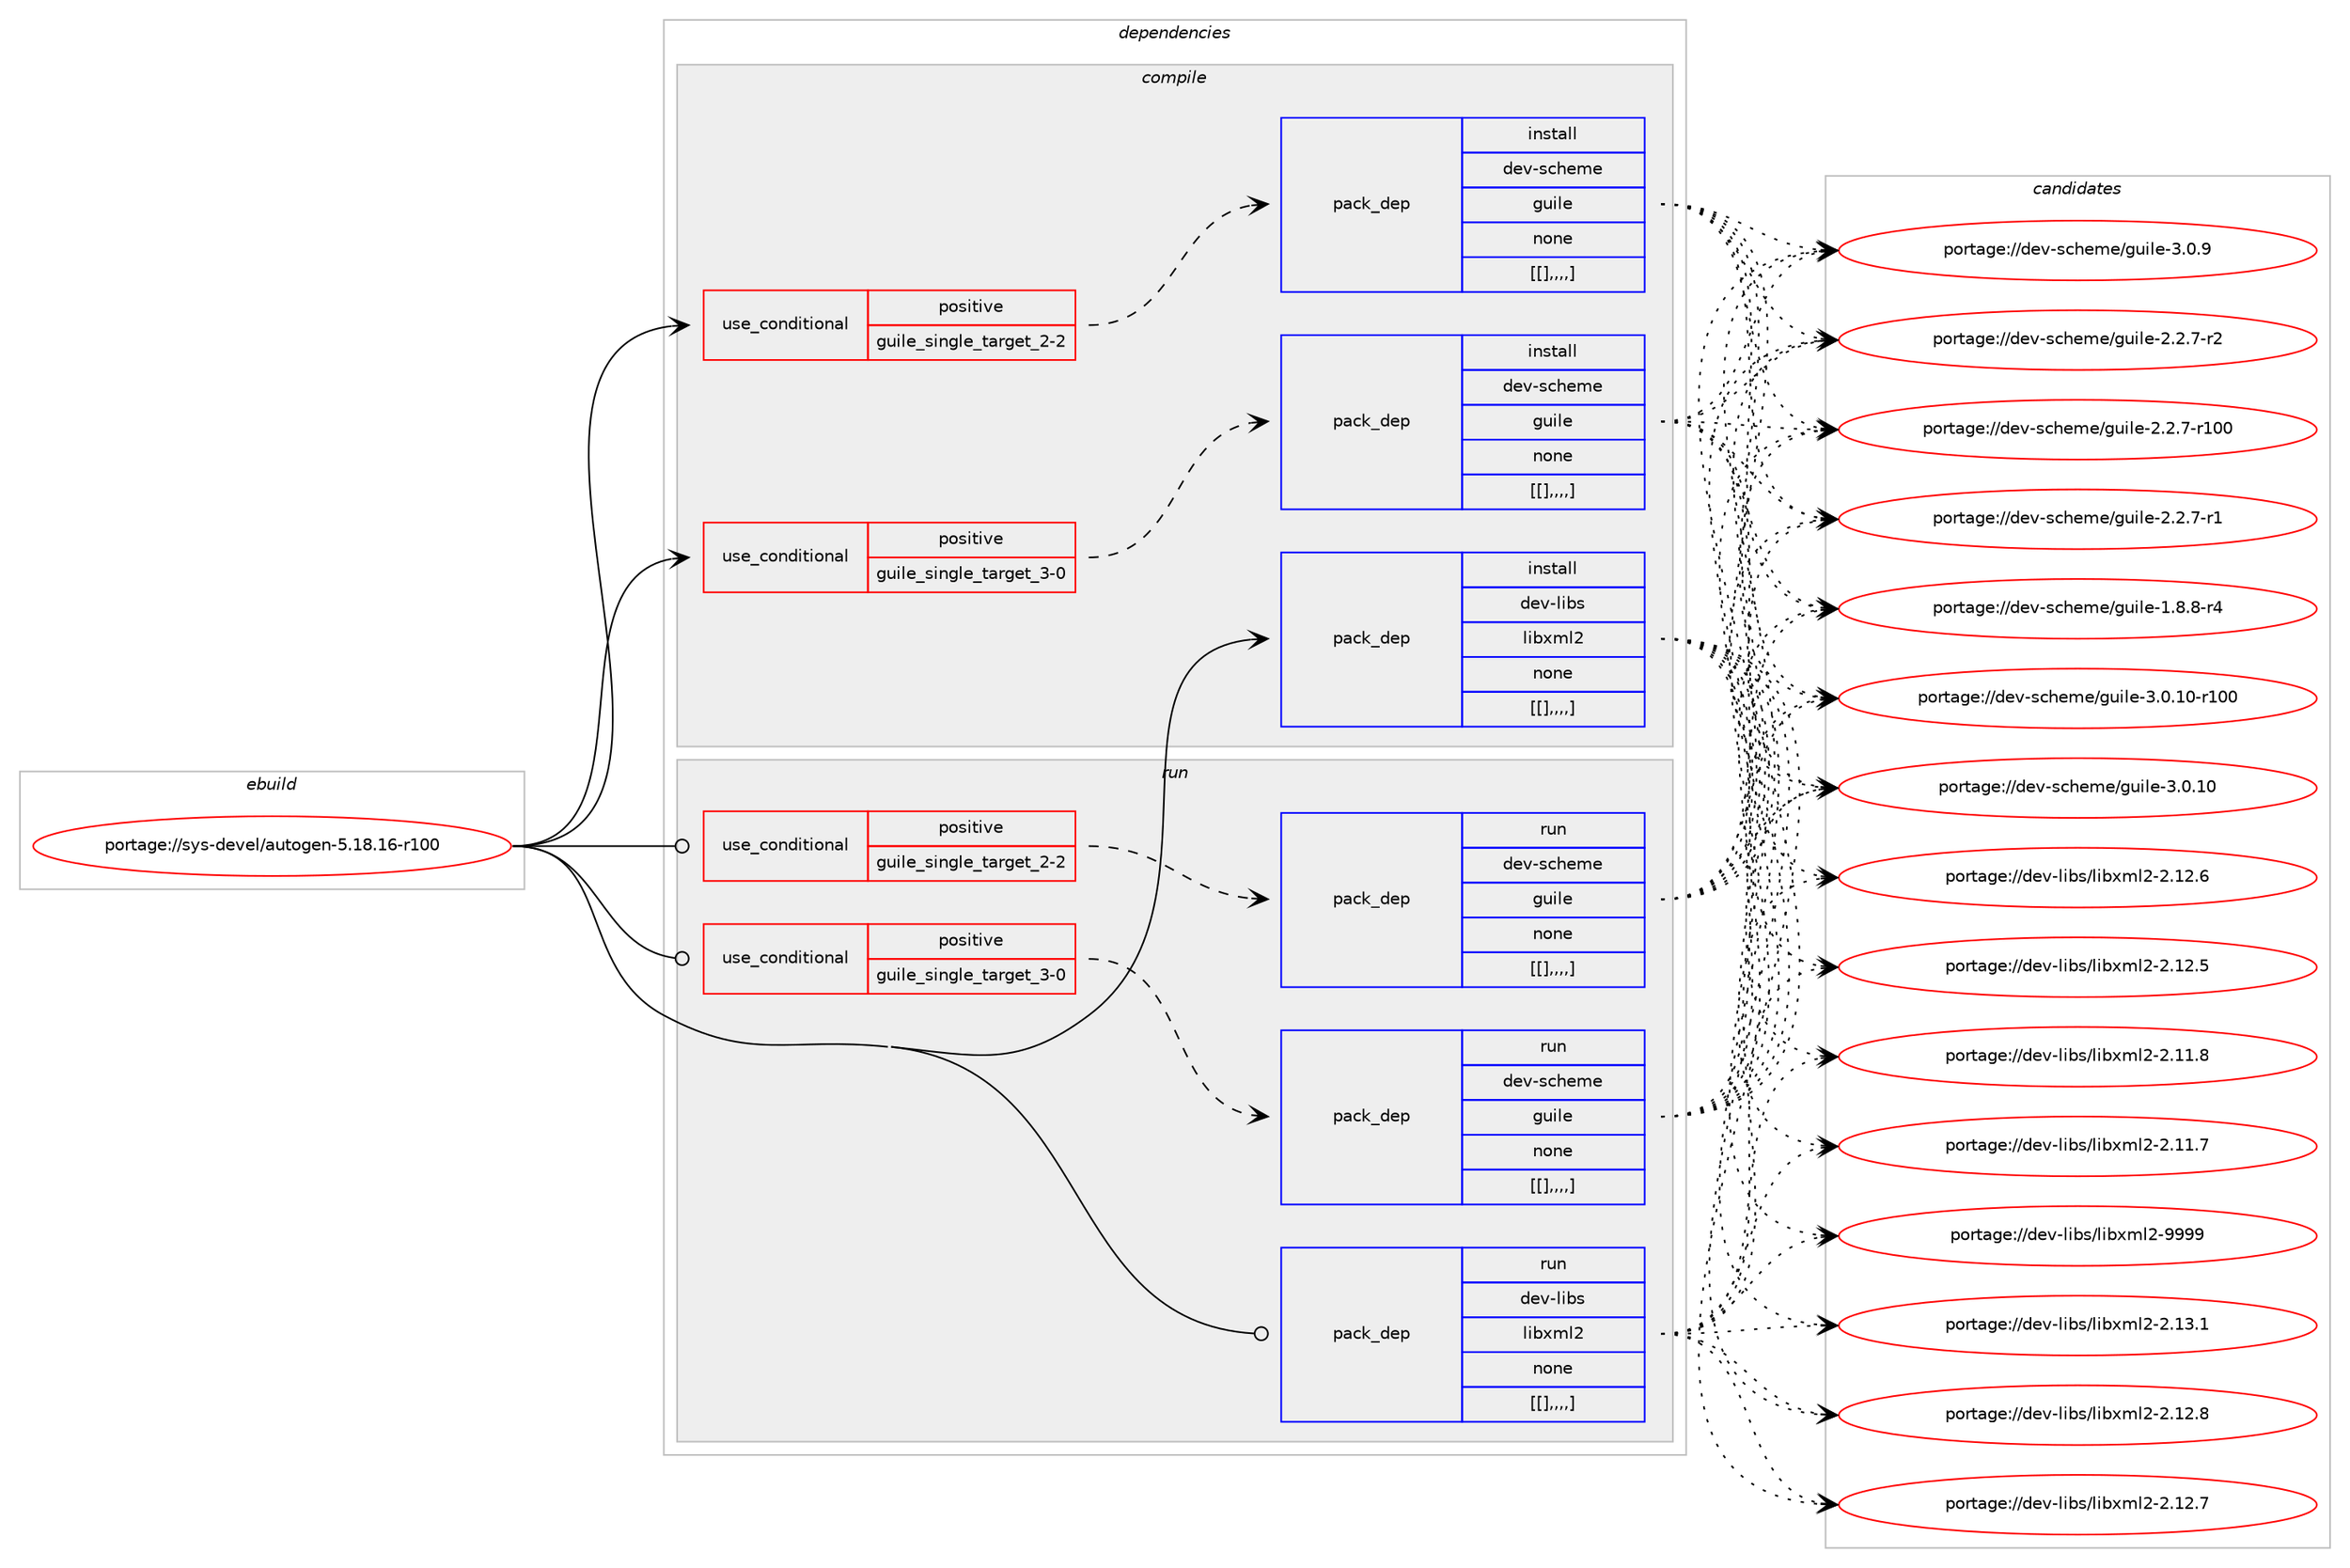 digraph prolog {

# *************
# Graph options
# *************

newrank=true;
concentrate=true;
compound=true;
graph [rankdir=LR,fontname=Helvetica,fontsize=10,ranksep=1.5];#, ranksep=2.5, nodesep=0.2];
edge  [arrowhead=vee];
node  [fontname=Helvetica,fontsize=10];

# **********
# The ebuild
# **********

subgraph cluster_leftcol {
color=gray;
label=<<i>ebuild</i>>;
id [label="portage://sys-devel/autogen-5.18.16-r100", color=red, width=4, href="../sys-devel/autogen-5.18.16-r100.svg"];
}

# ****************
# The dependencies
# ****************

subgraph cluster_midcol {
color=gray;
label=<<i>dependencies</i>>;
subgraph cluster_compile {
fillcolor="#eeeeee";
style=filled;
label=<<i>compile</i>>;
subgraph cond119261 {
dependency444226 [label=<<TABLE BORDER="0" CELLBORDER="1" CELLSPACING="0" CELLPADDING="4"><TR><TD ROWSPAN="3" CELLPADDING="10">use_conditional</TD></TR><TR><TD>positive</TD></TR><TR><TD>guile_single_target_2-2</TD></TR></TABLE>>, shape=none, color=red];
subgraph pack322002 {
dependency444227 [label=<<TABLE BORDER="0" CELLBORDER="1" CELLSPACING="0" CELLPADDING="4" WIDTH="220"><TR><TD ROWSPAN="6" CELLPADDING="30">pack_dep</TD></TR><TR><TD WIDTH="110">install</TD></TR><TR><TD>dev-scheme</TD></TR><TR><TD>guile</TD></TR><TR><TD>none</TD></TR><TR><TD>[[],,,,]</TD></TR></TABLE>>, shape=none, color=blue];
}
dependency444226:e -> dependency444227:w [weight=20,style="dashed",arrowhead="vee"];
}
id:e -> dependency444226:w [weight=20,style="solid",arrowhead="vee"];
subgraph cond119262 {
dependency444228 [label=<<TABLE BORDER="0" CELLBORDER="1" CELLSPACING="0" CELLPADDING="4"><TR><TD ROWSPAN="3" CELLPADDING="10">use_conditional</TD></TR><TR><TD>positive</TD></TR><TR><TD>guile_single_target_3-0</TD></TR></TABLE>>, shape=none, color=red];
subgraph pack322003 {
dependency444229 [label=<<TABLE BORDER="0" CELLBORDER="1" CELLSPACING="0" CELLPADDING="4" WIDTH="220"><TR><TD ROWSPAN="6" CELLPADDING="30">pack_dep</TD></TR><TR><TD WIDTH="110">install</TD></TR><TR><TD>dev-scheme</TD></TR><TR><TD>guile</TD></TR><TR><TD>none</TD></TR><TR><TD>[[],,,,]</TD></TR></TABLE>>, shape=none, color=blue];
}
dependency444228:e -> dependency444229:w [weight=20,style="dashed",arrowhead="vee"];
}
id:e -> dependency444228:w [weight=20,style="solid",arrowhead="vee"];
subgraph pack322004 {
dependency444230 [label=<<TABLE BORDER="0" CELLBORDER="1" CELLSPACING="0" CELLPADDING="4" WIDTH="220"><TR><TD ROWSPAN="6" CELLPADDING="30">pack_dep</TD></TR><TR><TD WIDTH="110">install</TD></TR><TR><TD>dev-libs</TD></TR><TR><TD>libxml2</TD></TR><TR><TD>none</TD></TR><TR><TD>[[],,,,]</TD></TR></TABLE>>, shape=none, color=blue];
}
id:e -> dependency444230:w [weight=20,style="solid",arrowhead="vee"];
}
subgraph cluster_compileandrun {
fillcolor="#eeeeee";
style=filled;
label=<<i>compile and run</i>>;
}
subgraph cluster_run {
fillcolor="#eeeeee";
style=filled;
label=<<i>run</i>>;
subgraph cond119263 {
dependency444231 [label=<<TABLE BORDER="0" CELLBORDER="1" CELLSPACING="0" CELLPADDING="4"><TR><TD ROWSPAN="3" CELLPADDING="10">use_conditional</TD></TR><TR><TD>positive</TD></TR><TR><TD>guile_single_target_2-2</TD></TR></TABLE>>, shape=none, color=red];
subgraph pack322005 {
dependency444232 [label=<<TABLE BORDER="0" CELLBORDER="1" CELLSPACING="0" CELLPADDING="4" WIDTH="220"><TR><TD ROWSPAN="6" CELLPADDING="30">pack_dep</TD></TR><TR><TD WIDTH="110">run</TD></TR><TR><TD>dev-scheme</TD></TR><TR><TD>guile</TD></TR><TR><TD>none</TD></TR><TR><TD>[[],,,,]</TD></TR></TABLE>>, shape=none, color=blue];
}
dependency444231:e -> dependency444232:w [weight=20,style="dashed",arrowhead="vee"];
}
id:e -> dependency444231:w [weight=20,style="solid",arrowhead="odot"];
subgraph cond119264 {
dependency444233 [label=<<TABLE BORDER="0" CELLBORDER="1" CELLSPACING="0" CELLPADDING="4"><TR><TD ROWSPAN="3" CELLPADDING="10">use_conditional</TD></TR><TR><TD>positive</TD></TR><TR><TD>guile_single_target_3-0</TD></TR></TABLE>>, shape=none, color=red];
subgraph pack322006 {
dependency444234 [label=<<TABLE BORDER="0" CELLBORDER="1" CELLSPACING="0" CELLPADDING="4" WIDTH="220"><TR><TD ROWSPAN="6" CELLPADDING="30">pack_dep</TD></TR><TR><TD WIDTH="110">run</TD></TR><TR><TD>dev-scheme</TD></TR><TR><TD>guile</TD></TR><TR><TD>none</TD></TR><TR><TD>[[],,,,]</TD></TR></TABLE>>, shape=none, color=blue];
}
dependency444233:e -> dependency444234:w [weight=20,style="dashed",arrowhead="vee"];
}
id:e -> dependency444233:w [weight=20,style="solid",arrowhead="odot"];
subgraph pack322007 {
dependency444235 [label=<<TABLE BORDER="0" CELLBORDER="1" CELLSPACING="0" CELLPADDING="4" WIDTH="220"><TR><TD ROWSPAN="6" CELLPADDING="30">pack_dep</TD></TR><TR><TD WIDTH="110">run</TD></TR><TR><TD>dev-libs</TD></TR><TR><TD>libxml2</TD></TR><TR><TD>none</TD></TR><TR><TD>[[],,,,]</TD></TR></TABLE>>, shape=none, color=blue];
}
id:e -> dependency444235:w [weight=20,style="solid",arrowhead="odot"];
}
}

# **************
# The candidates
# **************

subgraph cluster_choices {
rank=same;
color=gray;
label=<<i>candidates</i>>;

subgraph choice322002 {
color=black;
nodesep=1;
choice1001011184511599104101109101471031171051081014551464846494845114494848 [label="portage://dev-scheme/guile-3.0.10-r100", color=red, width=4,href="../dev-scheme/guile-3.0.10-r100.svg"];
choice10010111845115991041011091014710311710510810145514648464948 [label="portage://dev-scheme/guile-3.0.10", color=red, width=4,href="../dev-scheme/guile-3.0.10.svg"];
choice100101118451159910410110910147103117105108101455146484657 [label="portage://dev-scheme/guile-3.0.9", color=red, width=4,href="../dev-scheme/guile-3.0.9.svg"];
choice1001011184511599104101109101471031171051081014550465046554511450 [label="portage://dev-scheme/guile-2.2.7-r2", color=red, width=4,href="../dev-scheme/guile-2.2.7-r2.svg"];
choice10010111845115991041011091014710311710510810145504650465545114494848 [label="portage://dev-scheme/guile-2.2.7-r100", color=red, width=4,href="../dev-scheme/guile-2.2.7-r100.svg"];
choice1001011184511599104101109101471031171051081014550465046554511449 [label="portage://dev-scheme/guile-2.2.7-r1", color=red, width=4,href="../dev-scheme/guile-2.2.7-r1.svg"];
choice1001011184511599104101109101471031171051081014549465646564511452 [label="portage://dev-scheme/guile-1.8.8-r4", color=red, width=4,href="../dev-scheme/guile-1.8.8-r4.svg"];
dependency444227:e -> choice1001011184511599104101109101471031171051081014551464846494845114494848:w [style=dotted,weight="100"];
dependency444227:e -> choice10010111845115991041011091014710311710510810145514648464948:w [style=dotted,weight="100"];
dependency444227:e -> choice100101118451159910410110910147103117105108101455146484657:w [style=dotted,weight="100"];
dependency444227:e -> choice1001011184511599104101109101471031171051081014550465046554511450:w [style=dotted,weight="100"];
dependency444227:e -> choice10010111845115991041011091014710311710510810145504650465545114494848:w [style=dotted,weight="100"];
dependency444227:e -> choice1001011184511599104101109101471031171051081014550465046554511449:w [style=dotted,weight="100"];
dependency444227:e -> choice1001011184511599104101109101471031171051081014549465646564511452:w [style=dotted,weight="100"];
}
subgraph choice322003 {
color=black;
nodesep=1;
choice1001011184511599104101109101471031171051081014551464846494845114494848 [label="portage://dev-scheme/guile-3.0.10-r100", color=red, width=4,href="../dev-scheme/guile-3.0.10-r100.svg"];
choice10010111845115991041011091014710311710510810145514648464948 [label="portage://dev-scheme/guile-3.0.10", color=red, width=4,href="../dev-scheme/guile-3.0.10.svg"];
choice100101118451159910410110910147103117105108101455146484657 [label="portage://dev-scheme/guile-3.0.9", color=red, width=4,href="../dev-scheme/guile-3.0.9.svg"];
choice1001011184511599104101109101471031171051081014550465046554511450 [label="portage://dev-scheme/guile-2.2.7-r2", color=red, width=4,href="../dev-scheme/guile-2.2.7-r2.svg"];
choice10010111845115991041011091014710311710510810145504650465545114494848 [label="portage://dev-scheme/guile-2.2.7-r100", color=red, width=4,href="../dev-scheme/guile-2.2.7-r100.svg"];
choice1001011184511599104101109101471031171051081014550465046554511449 [label="portage://dev-scheme/guile-2.2.7-r1", color=red, width=4,href="../dev-scheme/guile-2.2.7-r1.svg"];
choice1001011184511599104101109101471031171051081014549465646564511452 [label="portage://dev-scheme/guile-1.8.8-r4", color=red, width=4,href="../dev-scheme/guile-1.8.8-r4.svg"];
dependency444229:e -> choice1001011184511599104101109101471031171051081014551464846494845114494848:w [style=dotted,weight="100"];
dependency444229:e -> choice10010111845115991041011091014710311710510810145514648464948:w [style=dotted,weight="100"];
dependency444229:e -> choice100101118451159910410110910147103117105108101455146484657:w [style=dotted,weight="100"];
dependency444229:e -> choice1001011184511599104101109101471031171051081014550465046554511450:w [style=dotted,weight="100"];
dependency444229:e -> choice10010111845115991041011091014710311710510810145504650465545114494848:w [style=dotted,weight="100"];
dependency444229:e -> choice1001011184511599104101109101471031171051081014550465046554511449:w [style=dotted,weight="100"];
dependency444229:e -> choice1001011184511599104101109101471031171051081014549465646564511452:w [style=dotted,weight="100"];
}
subgraph choice322004 {
color=black;
nodesep=1;
choice10010111845108105981154710810598120109108504557575757 [label="portage://dev-libs/libxml2-9999", color=red, width=4,href="../dev-libs/libxml2-9999.svg"];
choice100101118451081059811547108105981201091085045504649514649 [label="portage://dev-libs/libxml2-2.13.1", color=red, width=4,href="../dev-libs/libxml2-2.13.1.svg"];
choice100101118451081059811547108105981201091085045504649504656 [label="portage://dev-libs/libxml2-2.12.8", color=red, width=4,href="../dev-libs/libxml2-2.12.8.svg"];
choice100101118451081059811547108105981201091085045504649504655 [label="portage://dev-libs/libxml2-2.12.7", color=red, width=4,href="../dev-libs/libxml2-2.12.7.svg"];
choice100101118451081059811547108105981201091085045504649504654 [label="portage://dev-libs/libxml2-2.12.6", color=red, width=4,href="../dev-libs/libxml2-2.12.6.svg"];
choice100101118451081059811547108105981201091085045504649504653 [label="portage://dev-libs/libxml2-2.12.5", color=red, width=4,href="../dev-libs/libxml2-2.12.5.svg"];
choice100101118451081059811547108105981201091085045504649494656 [label="portage://dev-libs/libxml2-2.11.8", color=red, width=4,href="../dev-libs/libxml2-2.11.8.svg"];
choice100101118451081059811547108105981201091085045504649494655 [label="portage://dev-libs/libxml2-2.11.7", color=red, width=4,href="../dev-libs/libxml2-2.11.7.svg"];
dependency444230:e -> choice10010111845108105981154710810598120109108504557575757:w [style=dotted,weight="100"];
dependency444230:e -> choice100101118451081059811547108105981201091085045504649514649:w [style=dotted,weight="100"];
dependency444230:e -> choice100101118451081059811547108105981201091085045504649504656:w [style=dotted,weight="100"];
dependency444230:e -> choice100101118451081059811547108105981201091085045504649504655:w [style=dotted,weight="100"];
dependency444230:e -> choice100101118451081059811547108105981201091085045504649504654:w [style=dotted,weight="100"];
dependency444230:e -> choice100101118451081059811547108105981201091085045504649504653:w [style=dotted,weight="100"];
dependency444230:e -> choice100101118451081059811547108105981201091085045504649494656:w [style=dotted,weight="100"];
dependency444230:e -> choice100101118451081059811547108105981201091085045504649494655:w [style=dotted,weight="100"];
}
subgraph choice322005 {
color=black;
nodesep=1;
choice1001011184511599104101109101471031171051081014551464846494845114494848 [label="portage://dev-scheme/guile-3.0.10-r100", color=red, width=4,href="../dev-scheme/guile-3.0.10-r100.svg"];
choice10010111845115991041011091014710311710510810145514648464948 [label="portage://dev-scheme/guile-3.0.10", color=red, width=4,href="../dev-scheme/guile-3.0.10.svg"];
choice100101118451159910410110910147103117105108101455146484657 [label="portage://dev-scheme/guile-3.0.9", color=red, width=4,href="../dev-scheme/guile-3.0.9.svg"];
choice1001011184511599104101109101471031171051081014550465046554511450 [label="portage://dev-scheme/guile-2.2.7-r2", color=red, width=4,href="../dev-scheme/guile-2.2.7-r2.svg"];
choice10010111845115991041011091014710311710510810145504650465545114494848 [label="portage://dev-scheme/guile-2.2.7-r100", color=red, width=4,href="../dev-scheme/guile-2.2.7-r100.svg"];
choice1001011184511599104101109101471031171051081014550465046554511449 [label="portage://dev-scheme/guile-2.2.7-r1", color=red, width=4,href="../dev-scheme/guile-2.2.7-r1.svg"];
choice1001011184511599104101109101471031171051081014549465646564511452 [label="portage://dev-scheme/guile-1.8.8-r4", color=red, width=4,href="../dev-scheme/guile-1.8.8-r4.svg"];
dependency444232:e -> choice1001011184511599104101109101471031171051081014551464846494845114494848:w [style=dotted,weight="100"];
dependency444232:e -> choice10010111845115991041011091014710311710510810145514648464948:w [style=dotted,weight="100"];
dependency444232:e -> choice100101118451159910410110910147103117105108101455146484657:w [style=dotted,weight="100"];
dependency444232:e -> choice1001011184511599104101109101471031171051081014550465046554511450:w [style=dotted,weight="100"];
dependency444232:e -> choice10010111845115991041011091014710311710510810145504650465545114494848:w [style=dotted,weight="100"];
dependency444232:e -> choice1001011184511599104101109101471031171051081014550465046554511449:w [style=dotted,weight="100"];
dependency444232:e -> choice1001011184511599104101109101471031171051081014549465646564511452:w [style=dotted,weight="100"];
}
subgraph choice322006 {
color=black;
nodesep=1;
choice1001011184511599104101109101471031171051081014551464846494845114494848 [label="portage://dev-scheme/guile-3.0.10-r100", color=red, width=4,href="../dev-scheme/guile-3.0.10-r100.svg"];
choice10010111845115991041011091014710311710510810145514648464948 [label="portage://dev-scheme/guile-3.0.10", color=red, width=4,href="../dev-scheme/guile-3.0.10.svg"];
choice100101118451159910410110910147103117105108101455146484657 [label="portage://dev-scheme/guile-3.0.9", color=red, width=4,href="../dev-scheme/guile-3.0.9.svg"];
choice1001011184511599104101109101471031171051081014550465046554511450 [label="portage://dev-scheme/guile-2.2.7-r2", color=red, width=4,href="../dev-scheme/guile-2.2.7-r2.svg"];
choice10010111845115991041011091014710311710510810145504650465545114494848 [label="portage://dev-scheme/guile-2.2.7-r100", color=red, width=4,href="../dev-scheme/guile-2.2.7-r100.svg"];
choice1001011184511599104101109101471031171051081014550465046554511449 [label="portage://dev-scheme/guile-2.2.7-r1", color=red, width=4,href="../dev-scheme/guile-2.2.7-r1.svg"];
choice1001011184511599104101109101471031171051081014549465646564511452 [label="portage://dev-scheme/guile-1.8.8-r4", color=red, width=4,href="../dev-scheme/guile-1.8.8-r4.svg"];
dependency444234:e -> choice1001011184511599104101109101471031171051081014551464846494845114494848:w [style=dotted,weight="100"];
dependency444234:e -> choice10010111845115991041011091014710311710510810145514648464948:w [style=dotted,weight="100"];
dependency444234:e -> choice100101118451159910410110910147103117105108101455146484657:w [style=dotted,weight="100"];
dependency444234:e -> choice1001011184511599104101109101471031171051081014550465046554511450:w [style=dotted,weight="100"];
dependency444234:e -> choice10010111845115991041011091014710311710510810145504650465545114494848:w [style=dotted,weight="100"];
dependency444234:e -> choice1001011184511599104101109101471031171051081014550465046554511449:w [style=dotted,weight="100"];
dependency444234:e -> choice1001011184511599104101109101471031171051081014549465646564511452:w [style=dotted,weight="100"];
}
subgraph choice322007 {
color=black;
nodesep=1;
choice10010111845108105981154710810598120109108504557575757 [label="portage://dev-libs/libxml2-9999", color=red, width=4,href="../dev-libs/libxml2-9999.svg"];
choice100101118451081059811547108105981201091085045504649514649 [label="portage://dev-libs/libxml2-2.13.1", color=red, width=4,href="../dev-libs/libxml2-2.13.1.svg"];
choice100101118451081059811547108105981201091085045504649504656 [label="portage://dev-libs/libxml2-2.12.8", color=red, width=4,href="../dev-libs/libxml2-2.12.8.svg"];
choice100101118451081059811547108105981201091085045504649504655 [label="portage://dev-libs/libxml2-2.12.7", color=red, width=4,href="../dev-libs/libxml2-2.12.7.svg"];
choice100101118451081059811547108105981201091085045504649504654 [label="portage://dev-libs/libxml2-2.12.6", color=red, width=4,href="../dev-libs/libxml2-2.12.6.svg"];
choice100101118451081059811547108105981201091085045504649504653 [label="portage://dev-libs/libxml2-2.12.5", color=red, width=4,href="../dev-libs/libxml2-2.12.5.svg"];
choice100101118451081059811547108105981201091085045504649494656 [label="portage://dev-libs/libxml2-2.11.8", color=red, width=4,href="../dev-libs/libxml2-2.11.8.svg"];
choice100101118451081059811547108105981201091085045504649494655 [label="portage://dev-libs/libxml2-2.11.7", color=red, width=4,href="../dev-libs/libxml2-2.11.7.svg"];
dependency444235:e -> choice10010111845108105981154710810598120109108504557575757:w [style=dotted,weight="100"];
dependency444235:e -> choice100101118451081059811547108105981201091085045504649514649:w [style=dotted,weight="100"];
dependency444235:e -> choice100101118451081059811547108105981201091085045504649504656:w [style=dotted,weight="100"];
dependency444235:e -> choice100101118451081059811547108105981201091085045504649504655:w [style=dotted,weight="100"];
dependency444235:e -> choice100101118451081059811547108105981201091085045504649504654:w [style=dotted,weight="100"];
dependency444235:e -> choice100101118451081059811547108105981201091085045504649504653:w [style=dotted,weight="100"];
dependency444235:e -> choice100101118451081059811547108105981201091085045504649494656:w [style=dotted,weight="100"];
dependency444235:e -> choice100101118451081059811547108105981201091085045504649494655:w [style=dotted,weight="100"];
}
}

}
